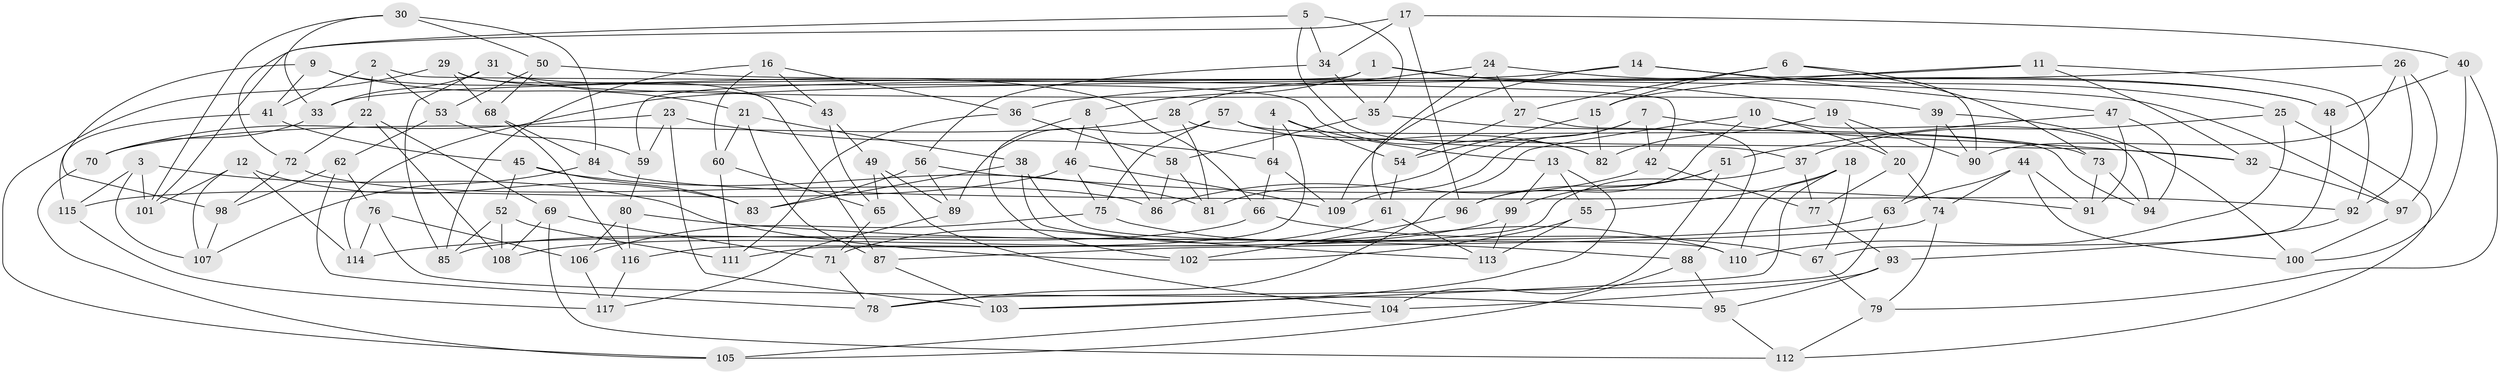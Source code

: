 // Generated by graph-tools (version 1.1) at 2025/50/03/09/25 03:50:52]
// undirected, 117 vertices, 234 edges
graph export_dot {
graph [start="1"]
  node [color=gray90,style=filled];
  1;
  2;
  3;
  4;
  5;
  6;
  7;
  8;
  9;
  10;
  11;
  12;
  13;
  14;
  15;
  16;
  17;
  18;
  19;
  20;
  21;
  22;
  23;
  24;
  25;
  26;
  27;
  28;
  29;
  30;
  31;
  32;
  33;
  34;
  35;
  36;
  37;
  38;
  39;
  40;
  41;
  42;
  43;
  44;
  45;
  46;
  47;
  48;
  49;
  50;
  51;
  52;
  53;
  54;
  55;
  56;
  57;
  58;
  59;
  60;
  61;
  62;
  63;
  64;
  65;
  66;
  67;
  68;
  69;
  70;
  71;
  72;
  73;
  74;
  75;
  76;
  77;
  78;
  79;
  80;
  81;
  82;
  83;
  84;
  85;
  86;
  87;
  88;
  89;
  90;
  91;
  92;
  93;
  94;
  95;
  96;
  97;
  98;
  99;
  100;
  101;
  102;
  103;
  104;
  105;
  106;
  107;
  108;
  109;
  110;
  111;
  112;
  113;
  114;
  115;
  116;
  117;
  1 -- 59;
  1 -- 48;
  1 -- 8;
  1 -- 19;
  2 -- 53;
  2 -- 42;
  2 -- 22;
  2 -- 41;
  3 -- 102;
  3 -- 107;
  3 -- 115;
  3 -- 101;
  4 -- 111;
  4 -- 13;
  4 -- 54;
  4 -- 64;
  5 -- 35;
  5 -- 34;
  5 -- 72;
  5 -- 37;
  6 -- 27;
  6 -- 73;
  6 -- 15;
  6 -- 90;
  7 -- 32;
  7 -- 42;
  7 -- 81;
  7 -- 109;
  8 -- 102;
  8 -- 86;
  8 -- 46;
  9 -- 21;
  9 -- 66;
  9 -- 98;
  9 -- 41;
  10 -- 94;
  10 -- 20;
  10 -- 96;
  10 -- 78;
  11 -- 92;
  11 -- 114;
  11 -- 15;
  11 -- 32;
  12 -- 114;
  12 -- 83;
  12 -- 101;
  12 -- 107;
  13 -- 55;
  13 -- 99;
  13 -- 103;
  14 -- 33;
  14 -- 47;
  14 -- 109;
  14 -- 25;
  15 -- 82;
  15 -- 54;
  16 -- 43;
  16 -- 36;
  16 -- 85;
  16 -- 60;
  17 -- 40;
  17 -- 101;
  17 -- 96;
  17 -- 34;
  18 -- 103;
  18 -- 55;
  18 -- 110;
  18 -- 67;
  19 -- 20;
  19 -- 82;
  19 -- 90;
  20 -- 74;
  20 -- 77;
  21 -- 38;
  21 -- 60;
  21 -- 87;
  22 -- 72;
  22 -- 108;
  22 -- 69;
  23 -- 59;
  23 -- 64;
  23 -- 103;
  23 -- 70;
  24 -- 48;
  24 -- 28;
  24 -- 61;
  24 -- 27;
  25 -- 37;
  25 -- 112;
  25 -- 110;
  26 -- 92;
  26 -- 36;
  26 -- 90;
  26 -- 97;
  27 -- 88;
  27 -- 54;
  28 -- 70;
  28 -- 32;
  28 -- 81;
  29 -- 39;
  29 -- 105;
  29 -- 87;
  29 -- 68;
  30 -- 33;
  30 -- 50;
  30 -- 101;
  30 -- 84;
  31 -- 33;
  31 -- 85;
  31 -- 82;
  31 -- 43;
  32 -- 97;
  33 -- 70;
  34 -- 56;
  34 -- 35;
  35 -- 58;
  35 -- 73;
  36 -- 58;
  36 -- 111;
  37 -- 77;
  37 -- 116;
  38 -- 83;
  38 -- 113;
  38 -- 110;
  39 -- 90;
  39 -- 63;
  39 -- 100;
  40 -- 48;
  40 -- 79;
  40 -- 100;
  41 -- 115;
  41 -- 45;
  42 -- 86;
  42 -- 77;
  43 -- 65;
  43 -- 49;
  44 -- 63;
  44 -- 74;
  44 -- 91;
  44 -- 100;
  45 -- 81;
  45 -- 52;
  45 -- 83;
  46 -- 75;
  46 -- 115;
  46 -- 109;
  47 -- 91;
  47 -- 94;
  47 -- 51;
  48 -- 67;
  49 -- 65;
  49 -- 89;
  49 -- 104;
  50 -- 68;
  50 -- 53;
  50 -- 97;
  51 -- 104;
  51 -- 96;
  51 -- 99;
  52 -- 108;
  52 -- 111;
  52 -- 85;
  53 -- 59;
  53 -- 62;
  54 -- 61;
  55 -- 102;
  55 -- 113;
  56 -- 83;
  56 -- 89;
  56 -- 91;
  57 -- 75;
  57 -- 94;
  57 -- 89;
  57 -- 82;
  58 -- 81;
  58 -- 86;
  59 -- 80;
  60 -- 111;
  60 -- 65;
  61 -- 71;
  61 -- 113;
  62 -- 78;
  62 -- 98;
  62 -- 76;
  63 -- 78;
  63 -- 114;
  64 -- 66;
  64 -- 109;
  65 -- 71;
  66 -- 85;
  66 -- 67;
  67 -- 79;
  68 -- 84;
  68 -- 116;
  69 -- 108;
  69 -- 112;
  69 -- 71;
  70 -- 105;
  71 -- 78;
  72 -- 98;
  72 -- 86;
  73 -- 94;
  73 -- 91;
  74 -- 79;
  74 -- 87;
  75 -- 106;
  75 -- 110;
  76 -- 114;
  76 -- 106;
  76 -- 95;
  77 -- 93;
  79 -- 112;
  80 -- 106;
  80 -- 116;
  80 -- 88;
  84 -- 107;
  84 -- 92;
  87 -- 103;
  88 -- 105;
  88 -- 95;
  89 -- 117;
  92 -- 93;
  93 -- 104;
  93 -- 95;
  95 -- 112;
  96 -- 102;
  97 -- 100;
  98 -- 107;
  99 -- 108;
  99 -- 113;
  104 -- 105;
  106 -- 117;
  115 -- 117;
  116 -- 117;
}
